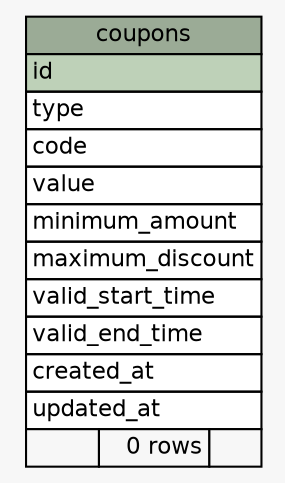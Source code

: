 // dot 2.40.1 on Linux 5.0.0-23-generic
// SchemaSpy rev 590
digraph "coupons" {
  graph [
    rankdir="RL"
    bgcolor="#f7f7f7"
    nodesep="0.18"
    ranksep="0.46"
    fontname="Helvetica"
    fontsize="11"
  ];
  node [
    fontname="Helvetica"
    fontsize="11"
    shape="plaintext"
  ];
  edge [
    arrowsize="0.8"
  ];
  "coupons" [
    label=<
    <TABLE BORDER="0" CELLBORDER="1" CELLSPACING="0" BGCOLOR="#ffffff">
      <TR><TD COLSPAN="3" BGCOLOR="#9bab96" ALIGN="CENTER">coupons</TD></TR>
      <TR><TD PORT="id" COLSPAN="3" BGCOLOR="#bed1b8" ALIGN="LEFT">id</TD></TR>
      <TR><TD PORT="type" COLSPAN="3" ALIGN="LEFT">type</TD></TR>
      <TR><TD PORT="code" COLSPAN="3" ALIGN="LEFT">code</TD></TR>
      <TR><TD PORT="value" COLSPAN="3" ALIGN="LEFT">value</TD></TR>
      <TR><TD PORT="minimum_amount" COLSPAN="3" ALIGN="LEFT">minimum_amount</TD></TR>
      <TR><TD PORT="maximum_discount" COLSPAN="3" ALIGN="LEFT">maximum_discount</TD></TR>
      <TR><TD PORT="valid_start_time" COLSPAN="3" ALIGN="LEFT">valid_start_time</TD></TR>
      <TR><TD PORT="valid_end_time" COLSPAN="3" ALIGN="LEFT">valid_end_time</TD></TR>
      <TR><TD PORT="created_at" COLSPAN="3" ALIGN="LEFT">created_at</TD></TR>
      <TR><TD PORT="updated_at" COLSPAN="3" ALIGN="LEFT">updated_at</TD></TR>
      <TR><TD ALIGN="LEFT" BGCOLOR="#f7f7f7">  </TD><TD ALIGN="RIGHT" BGCOLOR="#f7f7f7">0 rows</TD><TD ALIGN="RIGHT" BGCOLOR="#f7f7f7">  </TD></TR>
    </TABLE>>
    URL="tables/coupons.html"
    tooltip="coupons"
  ];
}
